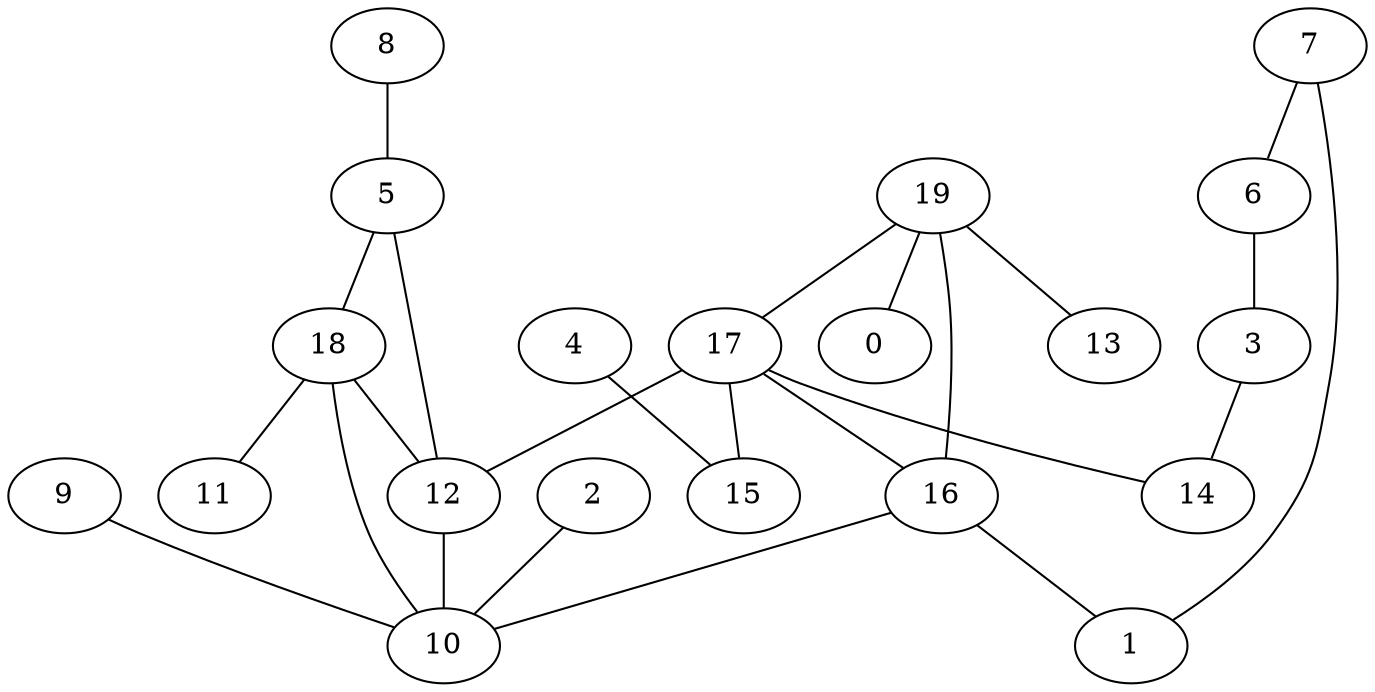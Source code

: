 digraph GG_graph {

subgraph G_graph {
edge [color = black]
"4" -> "15" [dir = none]
"18" -> "11" [dir = none]
"18" -> "12" [dir = none]
"2" -> "10" [dir = none]
"12" -> "10" [dir = none]
"5" -> "12" [dir = none]
"9" -> "10" [dir = none]
"3" -> "14" [dir = none]
"16" -> "1" [dir = none]
"16" -> "10" [dir = none]
"8" -> "5" [dir = none]
"17" -> "15" [dir = none]
"17" -> "14" [dir = none]
"17" -> "12" [dir = none]
"7" -> "6" [dir = none]
"7" -> "1" [dir = none]
"19" -> "13" [dir = none]
"19" -> "0" [dir = none]
"19" -> "17" [dir = none]
"5" -> "18" [dir = none]
"6" -> "3" [dir = none]
"17" -> "16" [dir = none]
"18" -> "10" [dir = none]
"19" -> "16" [dir = none]
}

}
